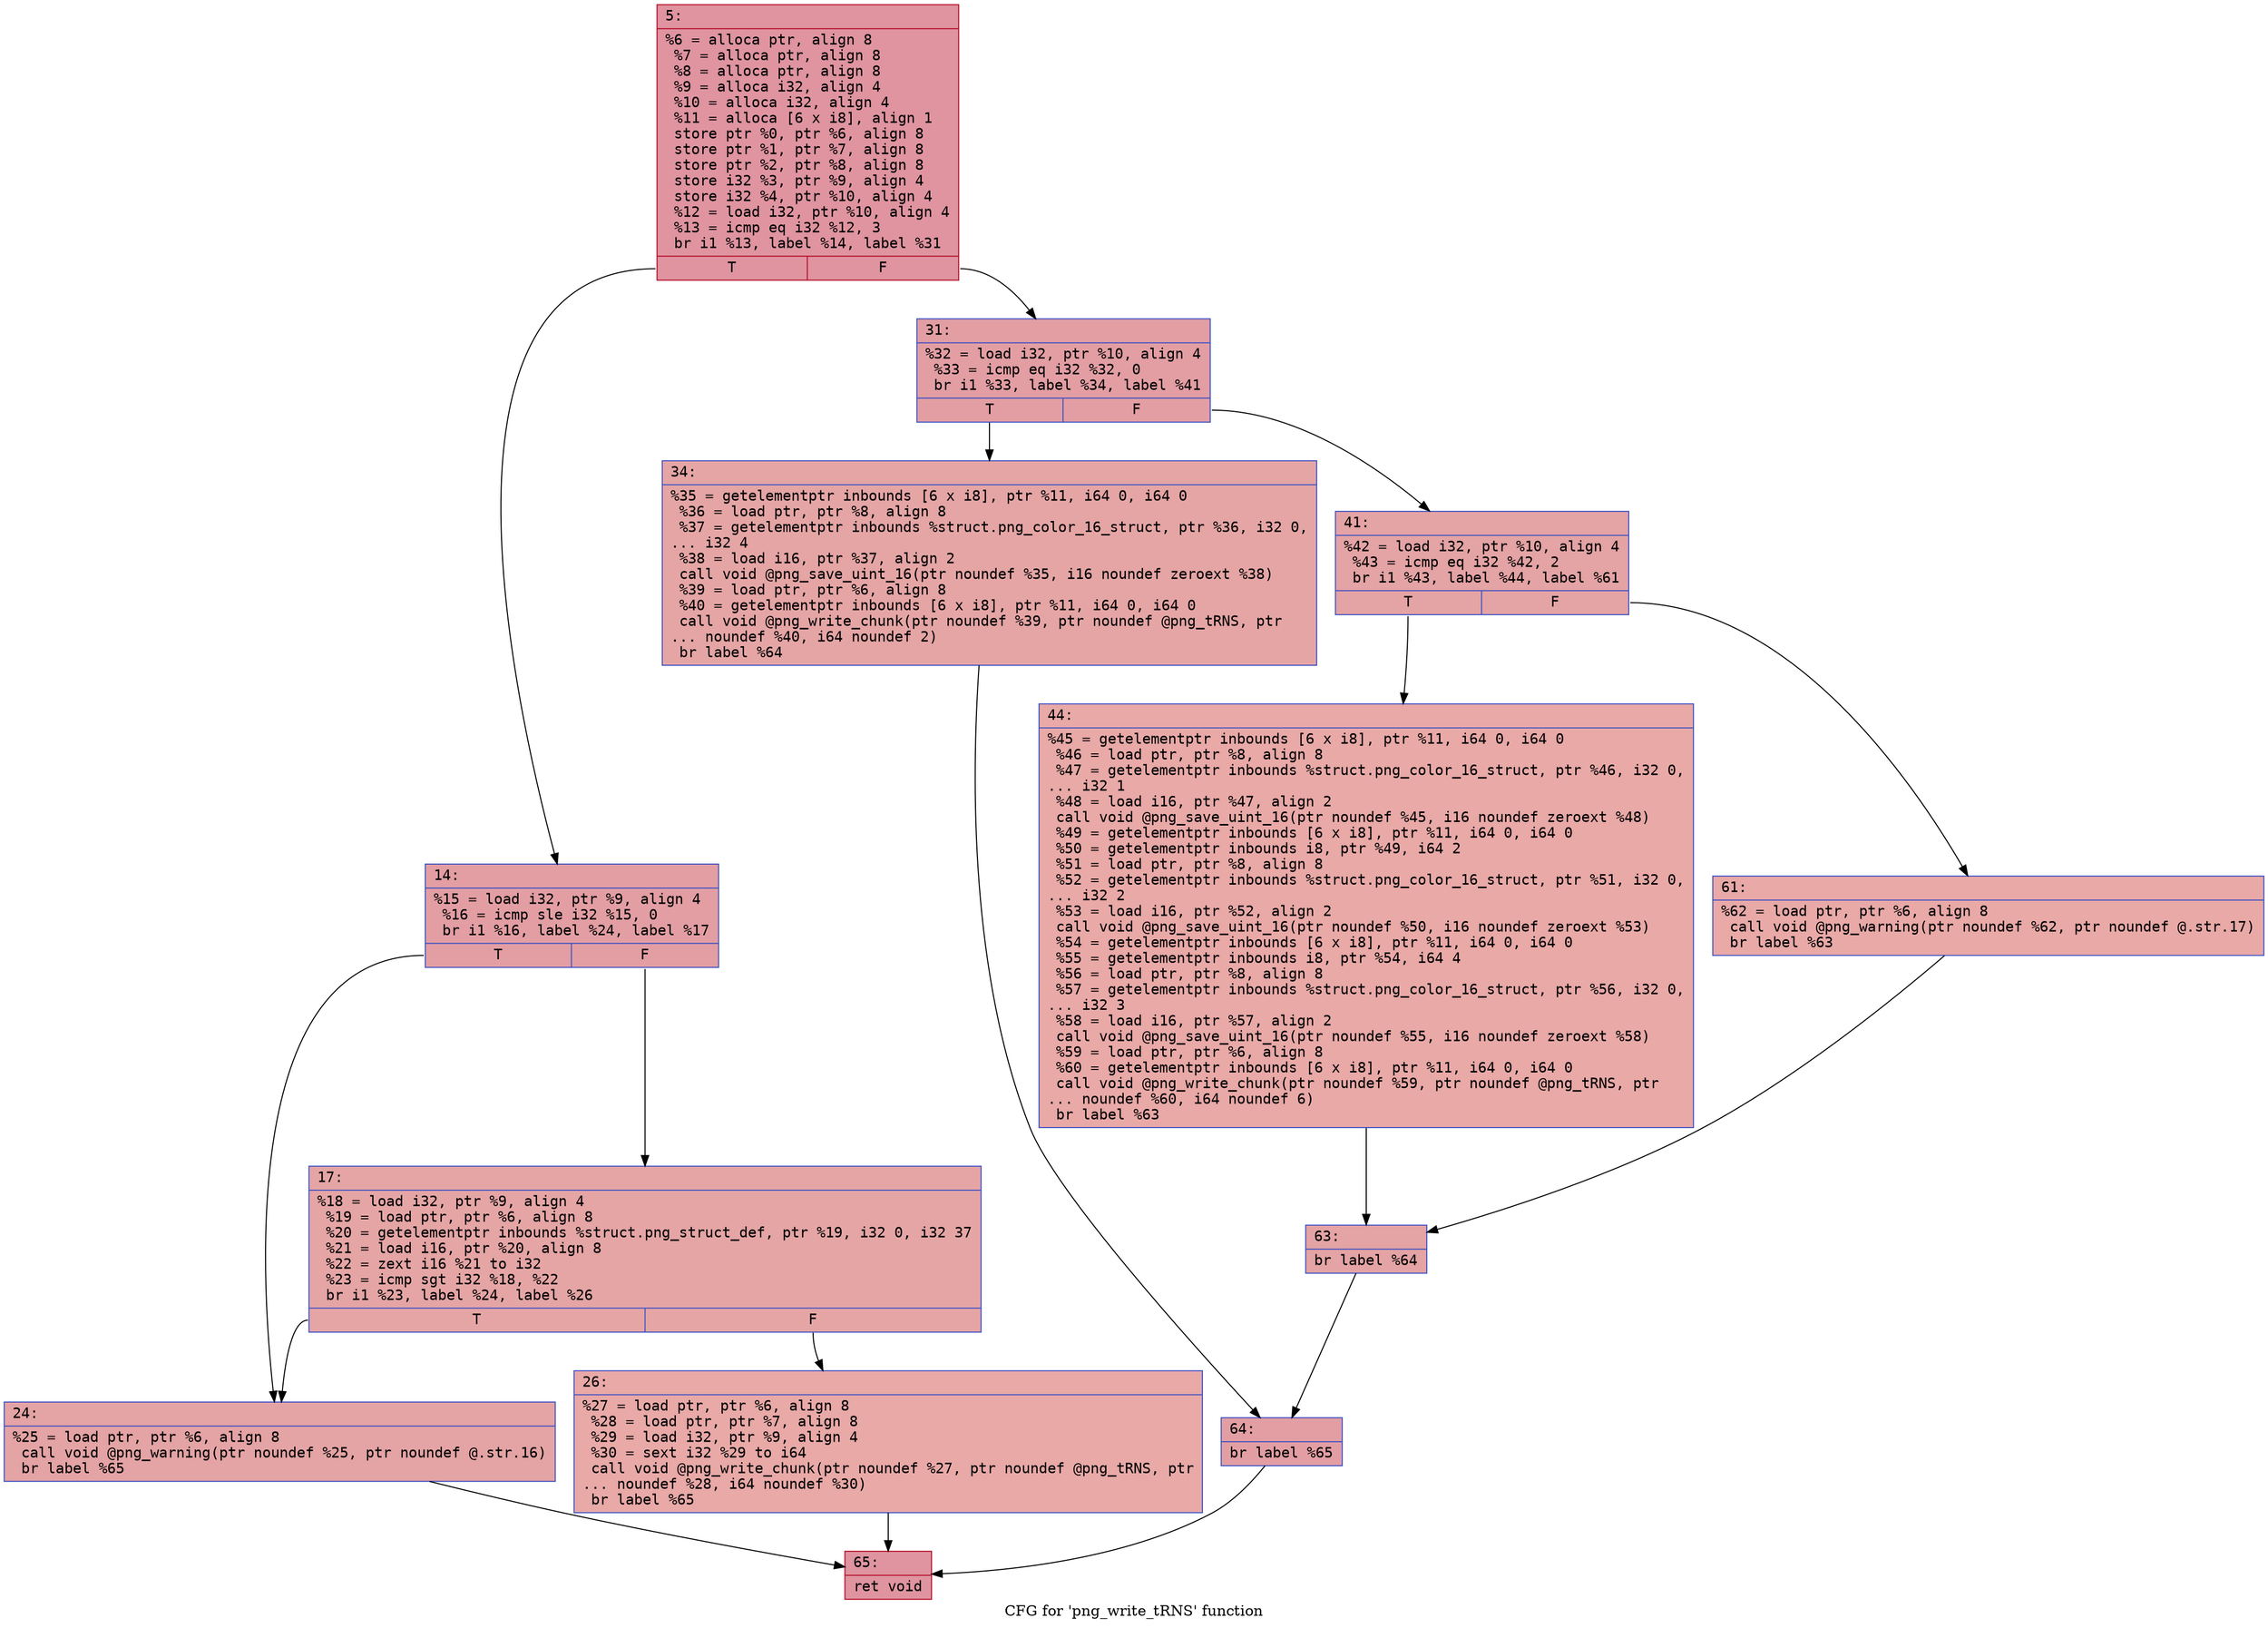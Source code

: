digraph "CFG for 'png_write_tRNS' function" {
	label="CFG for 'png_write_tRNS' function";

	Node0x6000023ad040 [shape=record,color="#b70d28ff", style=filled, fillcolor="#b70d2870" fontname="Courier",label="{5:\l|  %6 = alloca ptr, align 8\l  %7 = alloca ptr, align 8\l  %8 = alloca ptr, align 8\l  %9 = alloca i32, align 4\l  %10 = alloca i32, align 4\l  %11 = alloca [6 x i8], align 1\l  store ptr %0, ptr %6, align 8\l  store ptr %1, ptr %7, align 8\l  store ptr %2, ptr %8, align 8\l  store i32 %3, ptr %9, align 4\l  store i32 %4, ptr %10, align 4\l  %12 = load i32, ptr %10, align 4\l  %13 = icmp eq i32 %12, 3\l  br i1 %13, label %14, label %31\l|{<s0>T|<s1>F}}"];
	Node0x6000023ad040:s0 -> Node0x6000023ad090[tooltip="5 -> 14\nProbability 50.00%" ];
	Node0x6000023ad040:s1 -> Node0x6000023ad1d0[tooltip="5 -> 31\nProbability 50.00%" ];
	Node0x6000023ad090 [shape=record,color="#3d50c3ff", style=filled, fillcolor="#be242e70" fontname="Courier",label="{14:\l|  %15 = load i32, ptr %9, align 4\l  %16 = icmp sle i32 %15, 0\l  br i1 %16, label %24, label %17\l|{<s0>T|<s1>F}}"];
	Node0x6000023ad090:s0 -> Node0x6000023ad130[tooltip="14 -> 24\nProbability 50.00%" ];
	Node0x6000023ad090:s1 -> Node0x6000023ad0e0[tooltip="14 -> 17\nProbability 50.00%" ];
	Node0x6000023ad0e0 [shape=record,color="#3d50c3ff", style=filled, fillcolor="#c5333470" fontname="Courier",label="{17:\l|  %18 = load i32, ptr %9, align 4\l  %19 = load ptr, ptr %6, align 8\l  %20 = getelementptr inbounds %struct.png_struct_def, ptr %19, i32 0, i32 37\l  %21 = load i16, ptr %20, align 8\l  %22 = zext i16 %21 to i32\l  %23 = icmp sgt i32 %18, %22\l  br i1 %23, label %24, label %26\l|{<s0>T|<s1>F}}"];
	Node0x6000023ad0e0:s0 -> Node0x6000023ad130[tooltip="17 -> 24\nProbability 50.00%" ];
	Node0x6000023ad0e0:s1 -> Node0x6000023ad180[tooltip="17 -> 26\nProbability 50.00%" ];
	Node0x6000023ad130 [shape=record,color="#3d50c3ff", style=filled, fillcolor="#c32e3170" fontname="Courier",label="{24:\l|  %25 = load ptr, ptr %6, align 8\l  call void @png_warning(ptr noundef %25, ptr noundef @.str.16)\l  br label %65\l}"];
	Node0x6000023ad130 -> Node0x6000023ad400[tooltip="24 -> 65\nProbability 100.00%" ];
	Node0x6000023ad180 [shape=record,color="#3d50c3ff", style=filled, fillcolor="#ca3b3770" fontname="Courier",label="{26:\l|  %27 = load ptr, ptr %6, align 8\l  %28 = load ptr, ptr %7, align 8\l  %29 = load i32, ptr %9, align 4\l  %30 = sext i32 %29 to i64\l  call void @png_write_chunk(ptr noundef %27, ptr noundef @png_tRNS, ptr\l... noundef %28, i64 noundef %30)\l  br label %65\l}"];
	Node0x6000023ad180 -> Node0x6000023ad400[tooltip="26 -> 65\nProbability 100.00%" ];
	Node0x6000023ad1d0 [shape=record,color="#3d50c3ff", style=filled, fillcolor="#be242e70" fontname="Courier",label="{31:\l|  %32 = load i32, ptr %10, align 4\l  %33 = icmp eq i32 %32, 0\l  br i1 %33, label %34, label %41\l|{<s0>T|<s1>F}}"];
	Node0x6000023ad1d0:s0 -> Node0x6000023ad220[tooltip="31 -> 34\nProbability 37.50%" ];
	Node0x6000023ad1d0:s1 -> Node0x6000023ad270[tooltip="31 -> 41\nProbability 62.50%" ];
	Node0x6000023ad220 [shape=record,color="#3d50c3ff", style=filled, fillcolor="#c5333470" fontname="Courier",label="{34:\l|  %35 = getelementptr inbounds [6 x i8], ptr %11, i64 0, i64 0\l  %36 = load ptr, ptr %8, align 8\l  %37 = getelementptr inbounds %struct.png_color_16_struct, ptr %36, i32 0,\l... i32 4\l  %38 = load i16, ptr %37, align 2\l  call void @png_save_uint_16(ptr noundef %35, i16 noundef zeroext %38)\l  %39 = load ptr, ptr %6, align 8\l  %40 = getelementptr inbounds [6 x i8], ptr %11, i64 0, i64 0\l  call void @png_write_chunk(ptr noundef %39, ptr noundef @png_tRNS, ptr\l... noundef %40, i64 noundef 2)\l  br label %64\l}"];
	Node0x6000023ad220 -> Node0x6000023ad3b0[tooltip="34 -> 64\nProbability 100.00%" ];
	Node0x6000023ad270 [shape=record,color="#3d50c3ff", style=filled, fillcolor="#c32e3170" fontname="Courier",label="{41:\l|  %42 = load i32, ptr %10, align 4\l  %43 = icmp eq i32 %42, 2\l  br i1 %43, label %44, label %61\l|{<s0>T|<s1>F}}"];
	Node0x6000023ad270:s0 -> Node0x6000023ad2c0[tooltip="41 -> 44\nProbability 50.00%" ];
	Node0x6000023ad270:s1 -> Node0x6000023ad310[tooltip="41 -> 61\nProbability 50.00%" ];
	Node0x6000023ad2c0 [shape=record,color="#3d50c3ff", style=filled, fillcolor="#ca3b3770" fontname="Courier",label="{44:\l|  %45 = getelementptr inbounds [6 x i8], ptr %11, i64 0, i64 0\l  %46 = load ptr, ptr %8, align 8\l  %47 = getelementptr inbounds %struct.png_color_16_struct, ptr %46, i32 0,\l... i32 1\l  %48 = load i16, ptr %47, align 2\l  call void @png_save_uint_16(ptr noundef %45, i16 noundef zeroext %48)\l  %49 = getelementptr inbounds [6 x i8], ptr %11, i64 0, i64 0\l  %50 = getelementptr inbounds i8, ptr %49, i64 2\l  %51 = load ptr, ptr %8, align 8\l  %52 = getelementptr inbounds %struct.png_color_16_struct, ptr %51, i32 0,\l... i32 2\l  %53 = load i16, ptr %52, align 2\l  call void @png_save_uint_16(ptr noundef %50, i16 noundef zeroext %53)\l  %54 = getelementptr inbounds [6 x i8], ptr %11, i64 0, i64 0\l  %55 = getelementptr inbounds i8, ptr %54, i64 4\l  %56 = load ptr, ptr %8, align 8\l  %57 = getelementptr inbounds %struct.png_color_16_struct, ptr %56, i32 0,\l... i32 3\l  %58 = load i16, ptr %57, align 2\l  call void @png_save_uint_16(ptr noundef %55, i16 noundef zeroext %58)\l  %59 = load ptr, ptr %6, align 8\l  %60 = getelementptr inbounds [6 x i8], ptr %11, i64 0, i64 0\l  call void @png_write_chunk(ptr noundef %59, ptr noundef @png_tRNS, ptr\l... noundef %60, i64 noundef 6)\l  br label %63\l}"];
	Node0x6000023ad2c0 -> Node0x6000023ad360[tooltip="44 -> 63\nProbability 100.00%" ];
	Node0x6000023ad310 [shape=record,color="#3d50c3ff", style=filled, fillcolor="#ca3b3770" fontname="Courier",label="{61:\l|  %62 = load ptr, ptr %6, align 8\l  call void @png_warning(ptr noundef %62, ptr noundef @.str.17)\l  br label %63\l}"];
	Node0x6000023ad310 -> Node0x6000023ad360[tooltip="61 -> 63\nProbability 100.00%" ];
	Node0x6000023ad360 [shape=record,color="#3d50c3ff", style=filled, fillcolor="#c32e3170" fontname="Courier",label="{63:\l|  br label %64\l}"];
	Node0x6000023ad360 -> Node0x6000023ad3b0[tooltip="63 -> 64\nProbability 100.00%" ];
	Node0x6000023ad3b0 [shape=record,color="#3d50c3ff", style=filled, fillcolor="#be242e70" fontname="Courier",label="{64:\l|  br label %65\l}"];
	Node0x6000023ad3b0 -> Node0x6000023ad400[tooltip="64 -> 65\nProbability 100.00%" ];
	Node0x6000023ad400 [shape=record,color="#b70d28ff", style=filled, fillcolor="#b70d2870" fontname="Courier",label="{65:\l|  ret void\l}"];
}
